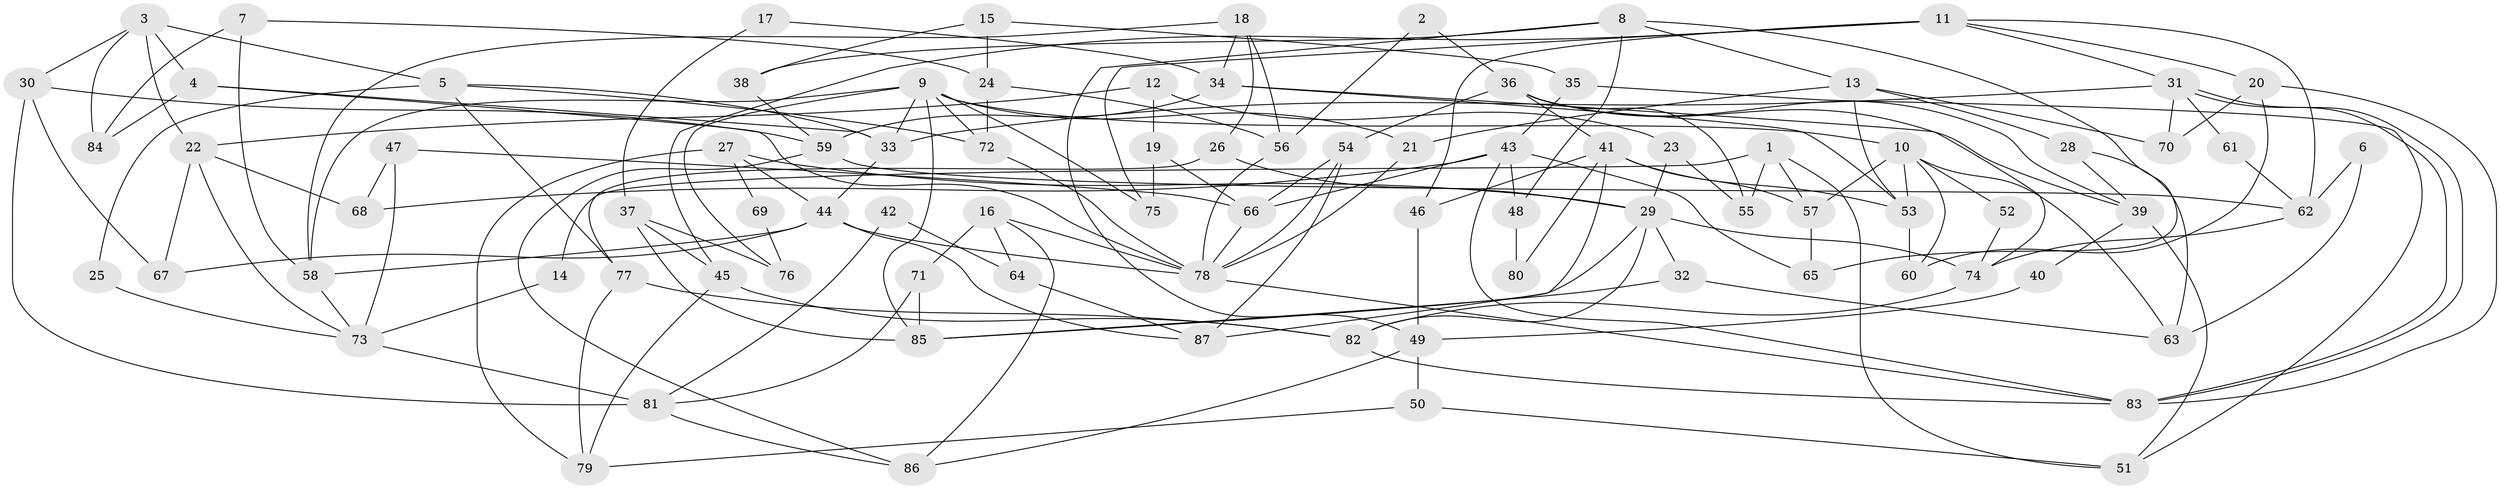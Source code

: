 // Generated by graph-tools (version 1.1) at 2025/36/03/09/25 02:36:06]
// undirected, 87 vertices, 174 edges
graph export_dot {
graph [start="1"]
  node [color=gray90,style=filled];
  1;
  2;
  3;
  4;
  5;
  6;
  7;
  8;
  9;
  10;
  11;
  12;
  13;
  14;
  15;
  16;
  17;
  18;
  19;
  20;
  21;
  22;
  23;
  24;
  25;
  26;
  27;
  28;
  29;
  30;
  31;
  32;
  33;
  34;
  35;
  36;
  37;
  38;
  39;
  40;
  41;
  42;
  43;
  44;
  45;
  46;
  47;
  48;
  49;
  50;
  51;
  52;
  53;
  54;
  55;
  56;
  57;
  58;
  59;
  60;
  61;
  62;
  63;
  64;
  65;
  66;
  67;
  68;
  69;
  70;
  71;
  72;
  73;
  74;
  75;
  76;
  77;
  78;
  79;
  80;
  81;
  82;
  83;
  84;
  85;
  86;
  87;
  1 -- 51;
  1 -- 57;
  1 -- 14;
  1 -- 55;
  2 -- 56;
  2 -- 36;
  3 -- 5;
  3 -- 84;
  3 -- 4;
  3 -- 22;
  3 -- 30;
  4 -- 78;
  4 -- 33;
  4 -- 84;
  5 -- 33;
  5 -- 72;
  5 -- 25;
  5 -- 77;
  6 -- 62;
  6 -- 63;
  7 -- 24;
  7 -- 58;
  7 -- 84;
  8 -- 49;
  8 -- 38;
  8 -- 13;
  8 -- 48;
  8 -- 65;
  9 -- 33;
  9 -- 10;
  9 -- 21;
  9 -- 58;
  9 -- 72;
  9 -- 75;
  9 -- 76;
  9 -- 85;
  10 -- 63;
  10 -- 57;
  10 -- 52;
  10 -- 53;
  10 -- 60;
  11 -- 31;
  11 -- 20;
  11 -- 45;
  11 -- 46;
  11 -- 62;
  11 -- 75;
  12 -- 19;
  12 -- 22;
  12 -- 23;
  13 -- 21;
  13 -- 28;
  13 -- 53;
  13 -- 70;
  14 -- 73;
  15 -- 24;
  15 -- 35;
  15 -- 38;
  16 -- 78;
  16 -- 71;
  16 -- 64;
  16 -- 86;
  17 -- 37;
  17 -- 34;
  18 -- 58;
  18 -- 26;
  18 -- 34;
  18 -- 56;
  19 -- 75;
  19 -- 66;
  20 -- 83;
  20 -- 60;
  20 -- 70;
  21 -- 78;
  22 -- 68;
  22 -- 67;
  22 -- 73;
  23 -- 55;
  23 -- 29;
  24 -- 72;
  24 -- 56;
  25 -- 73;
  26 -- 77;
  26 -- 29;
  27 -- 29;
  27 -- 44;
  27 -- 69;
  27 -- 79;
  28 -- 39;
  28 -- 63;
  29 -- 82;
  29 -- 32;
  29 -- 74;
  29 -- 85;
  30 -- 81;
  30 -- 59;
  30 -- 67;
  31 -- 70;
  31 -- 83;
  31 -- 83;
  31 -- 33;
  31 -- 61;
  32 -- 85;
  32 -- 63;
  33 -- 44;
  34 -- 53;
  34 -- 39;
  34 -- 59;
  35 -- 51;
  35 -- 43;
  36 -- 41;
  36 -- 74;
  36 -- 39;
  36 -- 54;
  36 -- 55;
  37 -- 45;
  37 -- 85;
  37 -- 76;
  38 -- 59;
  39 -- 40;
  39 -- 51;
  40 -- 49;
  41 -- 53;
  41 -- 87;
  41 -- 46;
  41 -- 57;
  41 -- 80;
  42 -- 81;
  42 -- 64;
  43 -- 83;
  43 -- 66;
  43 -- 48;
  43 -- 65;
  43 -- 68;
  44 -- 67;
  44 -- 58;
  44 -- 78;
  44 -- 87;
  45 -- 82;
  45 -- 79;
  46 -- 49;
  47 -- 73;
  47 -- 66;
  47 -- 68;
  48 -- 80;
  49 -- 86;
  49 -- 50;
  50 -- 79;
  50 -- 51;
  52 -- 74;
  53 -- 60;
  54 -- 78;
  54 -- 66;
  54 -- 87;
  56 -- 78;
  57 -- 65;
  58 -- 73;
  59 -- 62;
  59 -- 86;
  61 -- 62;
  62 -- 74;
  64 -- 87;
  66 -- 78;
  69 -- 76;
  71 -- 81;
  71 -- 85;
  72 -- 78;
  73 -- 81;
  74 -- 82;
  77 -- 79;
  77 -- 82;
  78 -- 83;
  81 -- 86;
  82 -- 83;
}
